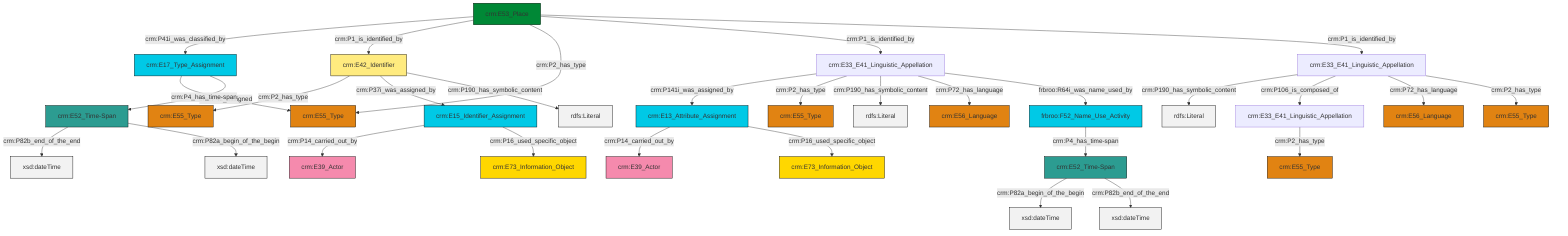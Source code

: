 graph TD
classDef Literal fill:#f2f2f2,stroke:#000000;
classDef CRM_Entity fill:#FFFFFF,stroke:#000000;
classDef Temporal_Entity fill:#00C9E6, stroke:#000000;
classDef Type fill:#E18312, stroke:#000000;
classDef Time-Span fill:#2C9C91, stroke:#000000;
classDef Appellation fill:#FFEB7F, stroke:#000000;
classDef Place fill:#008836, stroke:#000000;
classDef Persistent_Item fill:#B266B2, stroke:#000000;
classDef Conceptual_Object fill:#FFD700, stroke:#000000;
classDef Physical_Thing fill:#D2B48C, stroke:#000000;
classDef Actor fill:#f58aad, stroke:#000000;
classDef PC_Classes fill:#4ce600, stroke:#000000;
classDef Multi fill:#cccccc,stroke:#000000;

2["crm:E42_Identifier"]:::Appellation -->|crm:P2_has_type| 3["crm:E55_Type"]:::Type
12["crm:E33_E41_Linguistic_Appellation"]:::Default -->|crm:P141i_was_assigned_by| 13["crm:E13_Attribute_Assignment"]:::Temporal_Entity
18["crm:E52_Time-Span"]:::Time-Span -->|crm:P82b_end_of_the_end| 19[xsd:dateTime]:::Literal
8["crm:E33_E41_Linguistic_Appellation"]:::Default -->|crm:P190_has_symbolic_content| 20[rdfs:Literal]:::Literal
21["crm:E53_Place"]:::Place -->|crm:P41i_was_classified_by| 22["crm:E17_Type_Assignment"]:::Temporal_Entity
12["crm:E33_E41_Linguistic_Appellation"]:::Default -->|crm:P2_has_type| 23["crm:E55_Type"]:::Type
2["crm:E42_Identifier"]:::Appellation -->|crm:P37i_was_assigned_by| 10["crm:E15_Identifier_Assignment"]:::Temporal_Entity
21["crm:E53_Place"]:::Place -->|crm:P1_is_identified_by| 2["crm:E42_Identifier"]:::Appellation
8["crm:E33_E41_Linguistic_Appellation"]:::Default -->|crm:P106_is_composed_of| 4["crm:E33_E41_Linguistic_Appellation"]:::Default
21["crm:E53_Place"]:::Place -->|crm:P2_has_type| 33["crm:E55_Type"]:::Type
12["crm:E33_E41_Linguistic_Appellation"]:::Default -->|crm:P190_has_symbolic_content| 34[rdfs:Literal]:::Literal
21["crm:E53_Place"]:::Place -->|crm:P1_is_identified_by| 12["crm:E33_E41_Linguistic_Appellation"]:::Default
10["crm:E15_Identifier_Assignment"]:::Temporal_Entity -->|crm:P14_carried_out_by| 38["crm:E39_Actor"]:::Actor
12["crm:E33_E41_Linguistic_Appellation"]:::Default -->|crm:P72_has_language| 0["crm:E56_Language"]:::Type
14["crm:E52_Time-Span"]:::Time-Span -->|crm:P82a_begin_of_the_begin| 39[xsd:dateTime]:::Literal
4["crm:E33_E41_Linguistic_Appellation"]:::Default -->|crm:P2_has_type| 31["crm:E55_Type"]:::Type
22["crm:E17_Type_Assignment"]:::Temporal_Entity -->|crm:P42_assigned| 33["crm:E55_Type"]:::Type
12["crm:E33_E41_Linguistic_Appellation"]:::Default -->|frbroo:R64i_was_name_used_by| 29["frbroo:F52_Name_Use_Activity"]:::Temporal_Entity
8["crm:E33_E41_Linguistic_Appellation"]:::Default -->|crm:P72_has_language| 6["crm:E56_Language"]:::Type
18["crm:E52_Time-Span"]:::Time-Span -->|crm:P82a_begin_of_the_begin| 40[xsd:dateTime]:::Literal
22["crm:E17_Type_Assignment"]:::Temporal_Entity -->|crm:P4_has_time-span| 18["crm:E52_Time-Span"]:::Time-Span
13["crm:E13_Attribute_Assignment"]:::Temporal_Entity -->|crm:P14_carried_out_by| 35["crm:E39_Actor"]:::Actor
10["crm:E15_Identifier_Assignment"]:::Temporal_Entity -->|crm:P16_used_specific_object| 27["crm:E73_Information_Object"]:::Conceptual_Object
2["crm:E42_Identifier"]:::Appellation -->|crm:P190_has_symbolic_content| 43[rdfs:Literal]:::Literal
8["crm:E33_E41_Linguistic_Appellation"]:::Default -->|crm:P2_has_type| 16["crm:E55_Type"]:::Type
14["crm:E52_Time-Span"]:::Time-Span -->|crm:P82b_end_of_the_end| 44[xsd:dateTime]:::Literal
29["frbroo:F52_Name_Use_Activity"]:::Temporal_Entity -->|crm:P4_has_time-span| 14["crm:E52_Time-Span"]:::Time-Span
21["crm:E53_Place"]:::Place -->|crm:P1_is_identified_by| 8["crm:E33_E41_Linguistic_Appellation"]:::Default
13["crm:E13_Attribute_Assignment"]:::Temporal_Entity -->|crm:P16_used_specific_object| 25["crm:E73_Information_Object"]:::Conceptual_Object